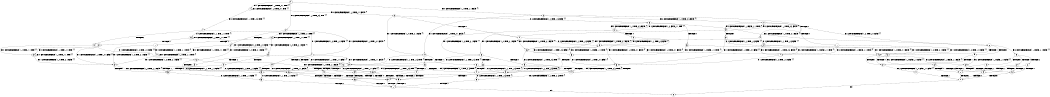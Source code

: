 digraph BCG {
size = "7, 10.5";
center = TRUE;
node [shape = circle];
0 [peripheries = 2];
0 -> 1 [label = "EX !1 !ATOMIC_EXCH_BRANCH (1, +0, TRUE, +0, 1, TRUE) !{}"];
0 -> 2 [label = "EX !2 !ATOMIC_EXCH_BRANCH (1, +1, TRUE, +0, 3, TRUE) !{}"];
0 -> 3 [label = "EX !0 !ATOMIC_EXCH_BRANCH (1, +1, TRUE, +1, 1, FALSE) !{}"];
1 -> 4 [label = "EX !2 !ATOMIC_EXCH_BRANCH (1, +1, TRUE, +0, 3, TRUE) !{}"];
1 -> 5 [label = "EX !0 !ATOMIC_EXCH_BRANCH (1, +1, TRUE, +1, 1, FALSE) !{}"];
1 -> 1 [label = "EX !1 !ATOMIC_EXCH_BRANCH (1, +0, TRUE, +0, 1, TRUE) !{}"];
2 -> 6 [label = "TERMINATE !2"];
2 -> 7 [label = "EX !1 !ATOMIC_EXCH_BRANCH (1, +0, TRUE, +0, 1, FALSE) !{}"];
2 -> 8 [label = "EX !0 !ATOMIC_EXCH_BRANCH (1, +1, TRUE, +1, 1, TRUE) !{}"];
3 -> 9 [label = "TERMINATE !0"];
3 -> 10 [label = "EX !1 !ATOMIC_EXCH_BRANCH (1, +0, TRUE, +0, 1, FALSE) !{}"];
3 -> 11 [label = "EX !2 !ATOMIC_EXCH_BRANCH (1, +1, TRUE, +0, 3, FALSE) !{}"];
4 -> 12 [label = "TERMINATE !2"];
4 -> 13 [label = "EX !0 !ATOMIC_EXCH_BRANCH (1, +1, TRUE, +1, 1, TRUE) !{}"];
4 -> 7 [label = "EX !1 !ATOMIC_EXCH_BRANCH (1, +0, TRUE, +0, 1, FALSE) !{}"];
5 -> 14 [label = "TERMINATE !0"];
5 -> 15 [label = "EX !2 !ATOMIC_EXCH_BRANCH (1, +1, TRUE, +0, 3, FALSE) !{}"];
5 -> 10 [label = "EX !1 !ATOMIC_EXCH_BRANCH (1, +0, TRUE, +0, 1, FALSE) !{}"];
6 -> 16 [label = "EX !1 !ATOMIC_EXCH_BRANCH (1, +0, TRUE, +0, 1, FALSE) !{}"];
6 -> 17 [label = "EX !0 !ATOMIC_EXCH_BRANCH (1, +1, TRUE, +1, 1, TRUE) !{}"];
7 -> 18 [label = "TERMINATE !1"];
7 -> 19 [label = "TERMINATE !2"];
7 -> 20 [label = "EX !0 !ATOMIC_EXCH_BRANCH (1, +1, TRUE, +1, 1, FALSE) !{}"];
8 -> 21 [label = "TERMINATE !2"];
8 -> 22 [label = "EX !1 !ATOMIC_EXCH_BRANCH (1, +0, TRUE, +0, 1, FALSE) !{}"];
8 -> 8 [label = "EX !0 !ATOMIC_EXCH_BRANCH (1, +1, TRUE, +1, 1, TRUE) !{}"];
9 -> 23 [label = "EX !1 !ATOMIC_EXCH_BRANCH (1, +0, TRUE, +0, 1, FALSE) !{}"];
9 -> 24 [label = "EX !2 !ATOMIC_EXCH_BRANCH (1, +1, TRUE, +0, 3, FALSE) !{}"];
10 -> 25 [label = "TERMINATE !1"];
10 -> 26 [label = "TERMINATE !0"];
10 -> 20 [label = "EX !2 !ATOMIC_EXCH_BRANCH (1, +1, TRUE, +0, 3, TRUE) !{}"];
11 -> 27 [label = "TERMINATE !0"];
11 -> 28 [label = "EX !1 !ATOMIC_EXCH_BRANCH (1, +0, TRUE, +0, 1, FALSE) !{}"];
11 -> 29 [label = "EX !2 !ATOMIC_EXCH_BRANCH (1, +0, FALSE, +1, 1, TRUE) !{}"];
12 -> 16 [label = "EX !1 !ATOMIC_EXCH_BRANCH (1, +0, TRUE, +0, 1, FALSE) !{}"];
12 -> 30 [label = "EX !0 !ATOMIC_EXCH_BRANCH (1, +1, TRUE, +1, 1, TRUE) !{}"];
13 -> 31 [label = "TERMINATE !2"];
13 -> 22 [label = "EX !1 !ATOMIC_EXCH_BRANCH (1, +0, TRUE, +0, 1, FALSE) !{}"];
13 -> 13 [label = "EX !0 !ATOMIC_EXCH_BRANCH (1, +1, TRUE, +1, 1, TRUE) !{}"];
14 -> 23 [label = "EX !1 !ATOMIC_EXCH_BRANCH (1, +0, TRUE, +0, 1, FALSE) !{}"];
14 -> 32 [label = "EX !2 !ATOMIC_EXCH_BRANCH (1, +1, TRUE, +0, 3, FALSE) !{}"];
15 -> 33 [label = "TERMINATE !0"];
15 -> 34 [label = "EX !2 !ATOMIC_EXCH_BRANCH (1, +0, FALSE, +1, 1, TRUE) !{}"];
15 -> 28 [label = "EX !1 !ATOMIC_EXCH_BRANCH (1, +0, TRUE, +0, 1, FALSE) !{}"];
16 -> 35 [label = "TERMINATE !1"];
16 -> 36 [label = "EX !0 !ATOMIC_EXCH_BRANCH (1, +1, TRUE, +1, 1, FALSE) !{}"];
17 -> 37 [label = "EX !1 !ATOMIC_EXCH_BRANCH (1, +0, TRUE, +0, 1, FALSE) !{}"];
17 -> 17 [label = "EX !0 !ATOMIC_EXCH_BRANCH (1, +1, TRUE, +1, 1, TRUE) !{}"];
18 -> 35 [label = "TERMINATE !2"];
18 -> 38 [label = "EX !0 !ATOMIC_EXCH_BRANCH (1, +1, TRUE, +1, 1, FALSE) !{}"];
19 -> 35 [label = "TERMINATE !1"];
19 -> 36 [label = "EX !0 !ATOMIC_EXCH_BRANCH (1, +1, TRUE, +1, 1, FALSE) !{}"];
20 -> 39 [label = "TERMINATE !1"];
20 -> 40 [label = "TERMINATE !2"];
20 -> 41 [label = "TERMINATE !0"];
21 -> 17 [label = "EX !0 !ATOMIC_EXCH_BRANCH (1, +1, TRUE, +1, 1, TRUE) !{}"];
21 -> 37 [label = "EX !1 !ATOMIC_EXCH_BRANCH (1, +0, TRUE, +0, 1, FALSE) !{}"];
22 -> 42 [label = "TERMINATE !1"];
22 -> 43 [label = "TERMINATE !2"];
22 -> 20 [label = "EX !0 !ATOMIC_EXCH_BRANCH (1, +1, TRUE, +1, 1, FALSE) !{}"];
23 -> 44 [label = "TERMINATE !1"];
23 -> 45 [label = "EX !2 !ATOMIC_EXCH_BRANCH (1, +1, TRUE, +0, 3, TRUE) !{}"];
24 -> 46 [label = "EX !1 !ATOMIC_EXCH_BRANCH (1, +0, TRUE, +0, 1, FALSE) !{}"];
24 -> 47 [label = "EX !2 !ATOMIC_EXCH_BRANCH (1, +0, FALSE, +1, 1, TRUE) !{}"];
25 -> 44 [label = "TERMINATE !0"];
25 -> 38 [label = "EX !2 !ATOMIC_EXCH_BRANCH (1, +1, TRUE, +0, 3, TRUE) !{}"];
26 -> 44 [label = "TERMINATE !1"];
26 -> 45 [label = "EX !2 !ATOMIC_EXCH_BRANCH (1, +1, TRUE, +0, 3, TRUE) !{}"];
27 -> 47 [label = "EX !2 !ATOMIC_EXCH_BRANCH (1, +0, FALSE, +1, 1, TRUE) !{}"];
27 -> 46 [label = "EX !1 !ATOMIC_EXCH_BRANCH (1, +0, TRUE, +0, 1, FALSE) !{}"];
28 -> 48 [label = "TERMINATE !1"];
28 -> 49 [label = "TERMINATE !0"];
28 -> 50 [label = "EX !2 !ATOMIC_EXCH_BRANCH (1, +0, FALSE, +1, 1, FALSE) !{}"];
29 -> 51 [label = "TERMINATE !0"];
29 -> 52 [label = "EX !1 !ATOMIC_EXCH_BRANCH (1, +0, TRUE, +0, 1, FALSE) !{}"];
29 -> 11 [label = "EX !2 !ATOMIC_EXCH_BRANCH (1, +1, TRUE, +0, 3, FALSE) !{}"];
30 -> 37 [label = "EX !1 !ATOMIC_EXCH_BRANCH (1, +0, TRUE, +0, 1, FALSE) !{}"];
30 -> 30 [label = "EX !0 !ATOMIC_EXCH_BRANCH (1, +1, TRUE, +1, 1, TRUE) !{}"];
31 -> 37 [label = "EX !1 !ATOMIC_EXCH_BRANCH (1, +0, TRUE, +0, 1, FALSE) !{}"];
31 -> 30 [label = "EX !0 !ATOMIC_EXCH_BRANCH (1, +1, TRUE, +1, 1, TRUE) !{}"];
32 -> 53 [label = "EX !2 !ATOMIC_EXCH_BRANCH (1, +0, FALSE, +1, 1, TRUE) !{}"];
32 -> 46 [label = "EX !1 !ATOMIC_EXCH_BRANCH (1, +0, TRUE, +0, 1, FALSE) !{}"];
33 -> 53 [label = "EX !2 !ATOMIC_EXCH_BRANCH (1, +0, FALSE, +1, 1, TRUE) !{}"];
33 -> 46 [label = "EX !1 !ATOMIC_EXCH_BRANCH (1, +0, TRUE, +0, 1, FALSE) !{}"];
34 -> 54 [label = "TERMINATE !0"];
34 -> 15 [label = "EX !2 !ATOMIC_EXCH_BRANCH (1, +1, TRUE, +0, 3, FALSE) !{}"];
34 -> 52 [label = "EX !1 !ATOMIC_EXCH_BRANCH (1, +0, TRUE, +0, 1, FALSE) !{}"];
35 -> 55 [label = "EX !0 !ATOMIC_EXCH_BRANCH (1, +1, TRUE, +1, 1, FALSE) !{}"];
36 -> 56 [label = "TERMINATE !1"];
36 -> 57 [label = "TERMINATE !0"];
37 -> 58 [label = "TERMINATE !1"];
37 -> 36 [label = "EX !0 !ATOMIC_EXCH_BRANCH (1, +1, TRUE, +1, 1, FALSE) !{}"];
38 -> 56 [label = "TERMINATE !2"];
38 -> 59 [label = "TERMINATE !0"];
39 -> 56 [label = "TERMINATE !2"];
39 -> 59 [label = "TERMINATE !0"];
40 -> 56 [label = "TERMINATE !1"];
40 -> 57 [label = "TERMINATE !0"];
41 -> 59 [label = "TERMINATE !1"];
41 -> 57 [label = "TERMINATE !2"];
42 -> 38 [label = "EX !0 !ATOMIC_EXCH_BRANCH (1, +1, TRUE, +1, 1, FALSE) !{}"];
42 -> 58 [label = "TERMINATE !2"];
43 -> 36 [label = "EX !0 !ATOMIC_EXCH_BRANCH (1, +1, TRUE, +1, 1, FALSE) !{}"];
43 -> 58 [label = "TERMINATE !1"];
44 -> 60 [label = "EX !2 !ATOMIC_EXCH_BRANCH (1, +1, TRUE, +0, 3, TRUE) !{}"];
45 -> 59 [label = "TERMINATE !1"];
45 -> 57 [label = "TERMINATE !2"];
46 -> 61 [label = "TERMINATE !1"];
46 -> 62 [label = "EX !2 !ATOMIC_EXCH_BRANCH (1, +0, FALSE, +1, 1, FALSE) !{}"];
47 -> 63 [label = "EX !1 !ATOMIC_EXCH_BRANCH (1, +0, TRUE, +0, 1, FALSE) !{}"];
47 -> 24 [label = "EX !2 !ATOMIC_EXCH_BRANCH (1, +1, TRUE, +0, 3, FALSE) !{}"];
48 -> 64 [label = "EX !2 !ATOMIC_EXCH_BRANCH (1, +0, FALSE, +1, 1, FALSE) !{}"];
48 -> 61 [label = "TERMINATE !0"];
49 -> 62 [label = "EX !2 !ATOMIC_EXCH_BRANCH (1, +0, FALSE, +1, 1, FALSE) !{}"];
49 -> 61 [label = "TERMINATE !1"];
50 -> 65 [label = "TERMINATE !1"];
50 -> 66 [label = "TERMINATE !2"];
50 -> 67 [label = "TERMINATE !0"];
51 -> 24 [label = "EX !2 !ATOMIC_EXCH_BRANCH (1, +1, TRUE, +0, 3, FALSE) !{}"];
51 -> 63 [label = "EX !1 !ATOMIC_EXCH_BRANCH (1, +0, TRUE, +0, 1, FALSE) !{}"];
52 -> 68 [label = "TERMINATE !1"];
52 -> 69 [label = "TERMINATE !0"];
52 -> 20 [label = "EX !2 !ATOMIC_EXCH_BRANCH (1, +1, TRUE, +0, 3, TRUE) !{}"];
53 -> 32 [label = "EX !2 !ATOMIC_EXCH_BRANCH (1, +1, TRUE, +0, 3, FALSE) !{}"];
53 -> 63 [label = "EX !1 !ATOMIC_EXCH_BRANCH (1, +0, TRUE, +0, 1, FALSE) !{}"];
54 -> 32 [label = "EX !2 !ATOMIC_EXCH_BRANCH (1, +1, TRUE, +0, 3, FALSE) !{}"];
54 -> 63 [label = "EX !1 !ATOMIC_EXCH_BRANCH (1, +0, TRUE, +0, 1, FALSE) !{}"];
55 -> 70 [label = "TERMINATE !0"];
56 -> 70 [label = "TERMINATE !0"];
57 -> 70 [label = "TERMINATE !1"];
58 -> 55 [label = "EX !0 !ATOMIC_EXCH_BRANCH (1, +1, TRUE, +1, 1, FALSE) !{}"];
59 -> 70 [label = "TERMINATE !2"];
60 -> 70 [label = "TERMINATE !2"];
61 -> 71 [label = "EX !2 !ATOMIC_EXCH_BRANCH (1, +0, FALSE, +1, 1, FALSE) !{}"];
62 -> 72 [label = "TERMINATE !1"];
62 -> 73 [label = "TERMINATE !2"];
63 -> 74 [label = "TERMINATE !1"];
63 -> 45 [label = "EX !2 !ATOMIC_EXCH_BRANCH (1, +1, TRUE, +0, 3, TRUE) !{}"];
64 -> 75 [label = "TERMINATE !2"];
64 -> 72 [label = "TERMINATE !0"];
65 -> 75 [label = "TERMINATE !2"];
65 -> 72 [label = "TERMINATE !0"];
66 -> 75 [label = "TERMINATE !1"];
66 -> 73 [label = "TERMINATE !0"];
67 -> 72 [label = "TERMINATE !1"];
67 -> 73 [label = "TERMINATE !2"];
68 -> 38 [label = "EX !2 !ATOMIC_EXCH_BRANCH (1, +1, TRUE, +0, 3, TRUE) !{}"];
68 -> 74 [label = "TERMINATE !0"];
69 -> 45 [label = "EX !2 !ATOMIC_EXCH_BRANCH (1, +1, TRUE, +0, 3, TRUE) !{}"];
69 -> 74 [label = "TERMINATE !1"];
70 -> 76 [label = "exit"];
71 -> 77 [label = "TERMINATE !2"];
72 -> 77 [label = "TERMINATE !2"];
73 -> 77 [label = "TERMINATE !1"];
74 -> 60 [label = "EX !2 !ATOMIC_EXCH_BRANCH (1, +1, TRUE, +0, 3, TRUE) !{}"];
75 -> 77 [label = "TERMINATE !0"];
77 -> 76 [label = "exit"];
}
